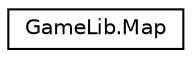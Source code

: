 digraph "Graphical Class Hierarchy"
{
 // LATEX_PDF_SIZE
  edge [fontname="Helvetica",fontsize="10",labelfontname="Helvetica",labelfontsize="10"];
  node [fontname="Helvetica",fontsize="10",shape=record];
  rankdir="LR";
  Node0 [label="GameLib.Map",height=0.2,width=0.4,color="black", fillcolor="white", style="filled",URL="$class_game_lib_1_1_map.html",tooltip=" "];
}
